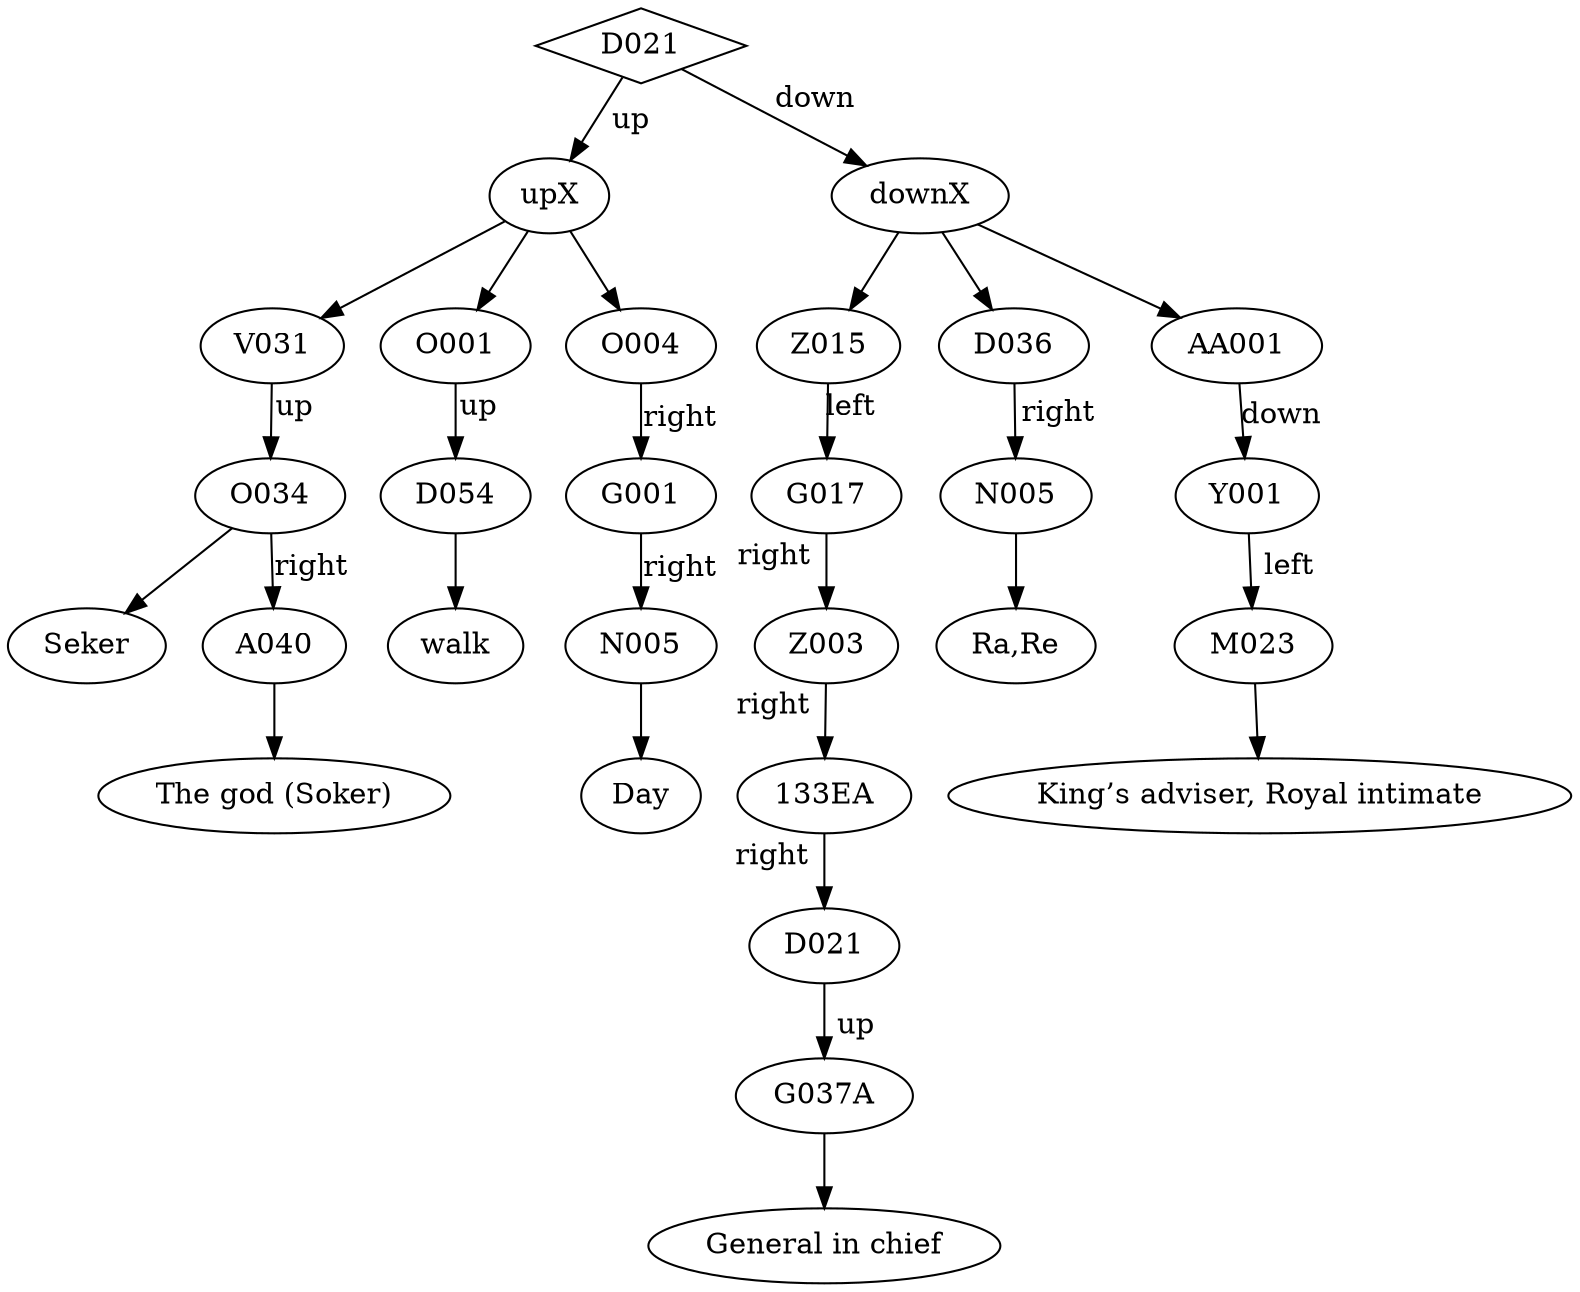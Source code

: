 digraph D021 {
//Labels
N005_D036[label="N005"]
EA133EA[label="133EA"]
D021_133EA[label="D021"]

    D021 [shape=diamond];
    D021->upX[headlabel="up" labeldistance=3.5];
    D021->downX[headlabel="down" labeldistance=4];

    //UP
    upX->V031
    upX->O001
    upX->O004;
    V031->O034 [headlabel="up" labeldistance=2.7] ;
    O034->"Seker";
    O034->A040[headlabel="right" labeldistance=2.7 labelangle=-45];
    A040->"The god (Soker)";
    O001->D054[headlabel="up" labeldistance=2.7] ;
    D054->"walk"
    O004->G001->N005[headlabel="right" labeldistance=2.7 labelangle=-45];
    N005->"Day";
    
    //DOWN
    downX->Z015
    downX->D036
    downX->AA001;
    Z015->G017[headlabel="left" labeldistance=2.7] ;
    G017->Z003->EA133EA->D021_133EA[headlabel="right" labeldistance=3.5 labelangle=45] ;
    D021_133EA->G037A[headlabel="up" labeldistance=2.2 labelangle=-45] ;
    G037A->"General in chief";
    D036->N005_D036[headlabel="right" labeldistance=3 labelangle=-45] ;

    N005_D036->"Ra,Re";
    AA001->Y001[headlabel="down" labeldistance=2.7 labelangle=-45] ;
    Y001->M023[headlabel="left" labeldistance=2.7 labelangle=-45] ;
    M023->"King’s adviser, Royal intimate";
    
}